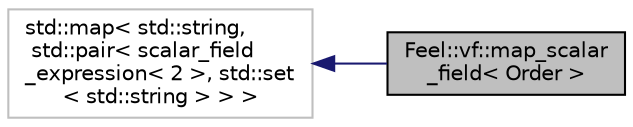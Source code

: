 digraph "Feel::vf::map_scalar_field&lt; Order &gt;"
{
 // LATEX_PDF_SIZE
  edge [fontname="Helvetica",fontsize="10",labelfontname="Helvetica",labelfontsize="10"];
  node [fontname="Helvetica",fontsize="10",shape=record];
  rankdir="LR";
  Node1 [label="Feel::vf::map_scalar\l_field\< Order \>",height=0.2,width=0.4,color="black", fillcolor="grey75", style="filled", fontcolor="black",tooltip="defines a dictionary of scalar fields"];
  Node2 -> Node1 [dir="back",color="midnightblue",fontsize="10",style="solid",fontname="Helvetica"];
  Node2 [label="std::map\< std::string,\l std::pair\< scalar_field\l_expression\< 2 \>, std::set\l\< std::string \> \> \>",height=0.2,width=0.4,color="grey75", fillcolor="white", style="filled",tooltip="STL class."];
}
